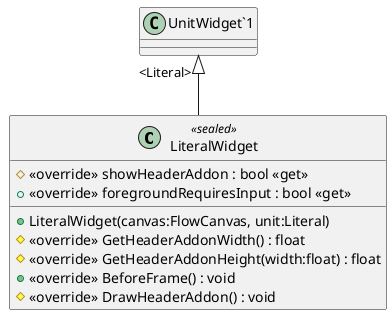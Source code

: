 @startuml
class LiteralWidget <<sealed>> {
    + LiteralWidget(canvas:FlowCanvas, unit:Literal)
    # <<override>> showHeaderAddon : bool <<get>>
    + <<override>> foregroundRequiresInput : bool <<get>>
    # <<override>> GetHeaderAddonWidth() : float
    # <<override>> GetHeaderAddonHeight(width:float) : float
    + <<override>> BeforeFrame() : void
    # <<override>> DrawHeaderAddon() : void
}
"UnitWidget`1" "<Literal>" <|-- LiteralWidget
@enduml
